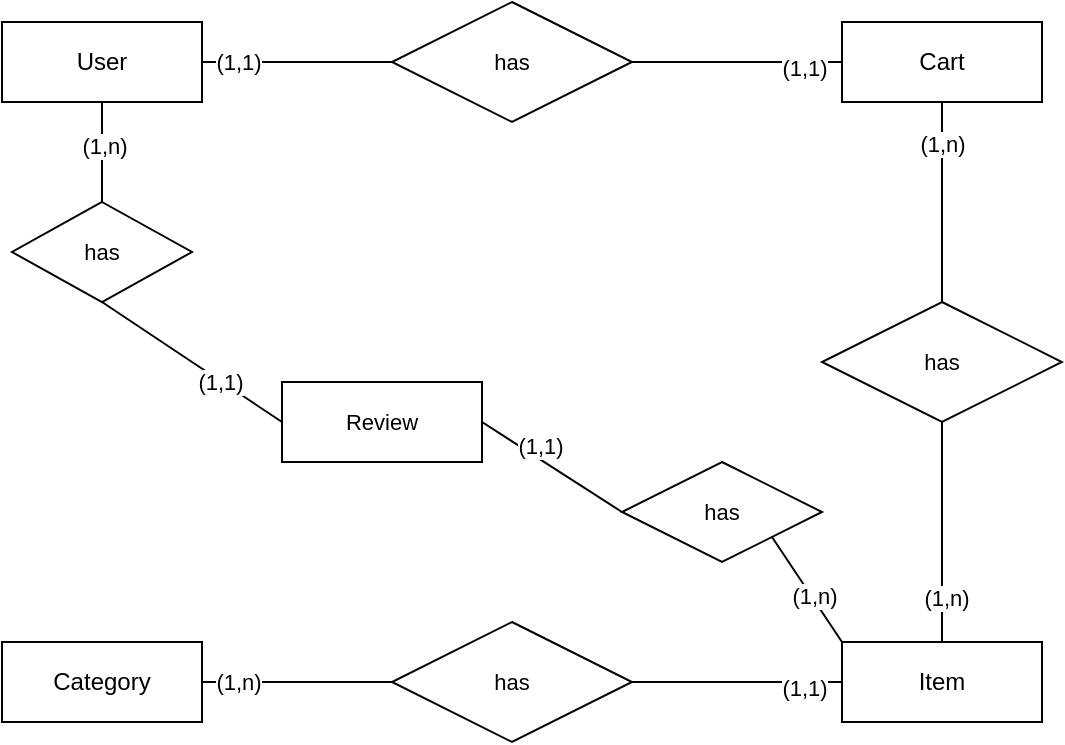<mxfile version="26.0.11">
  <diagram name="Page-1" id="CITMNs4ueDZwXXz0fZRs">
    <mxGraphModel dx="1103" dy="601" grid="1" gridSize="10" guides="1" tooltips="1" connect="1" arrows="1" fold="1" page="1" pageScale="1" pageWidth="850" pageHeight="1100" math="0" shadow="0">
      <root>
        <mxCell id="0" />
        <mxCell id="1" parent="0" />
        <mxCell id="kWKwoJHq_u-fTTJ9m0JK-21" style="edgeStyle=none;shape=connector;rounded=0;orthogonalLoop=1;jettySize=auto;html=1;exitX=0.5;exitY=1;exitDx=0;exitDy=0;strokeColor=default;align=center;verticalAlign=middle;fontFamily=Helvetica;fontSize=11;fontColor=default;labelBackgroundColor=default;endArrow=none;entryX=0.5;entryY=0;entryDx=0;entryDy=0;" edge="1" parent="1" source="kWKwoJHq_u-fTTJ9m0JK-1" target="kWKwoJHq_u-fTTJ9m0JK-22">
          <mxGeometry relative="1" as="geometry">
            <mxPoint x="580" y="330" as="targetPoint" />
          </mxGeometry>
        </mxCell>
        <mxCell id="kWKwoJHq_u-fTTJ9m0JK-24" value="(1,n)" style="edgeLabel;html=1;align=center;verticalAlign=middle;resizable=0;points=[];fontFamily=Helvetica;fontSize=11;fontColor=default;labelBackgroundColor=default;" vertex="1" connectable="0" parent="kWKwoJHq_u-fTTJ9m0JK-21">
          <mxGeometry x="-0.589" relative="1" as="geometry">
            <mxPoint as="offset" />
          </mxGeometry>
        </mxCell>
        <mxCell id="kWKwoJHq_u-fTTJ9m0JK-1" value="Cart" style="whiteSpace=wrap;html=1;align=center;" vertex="1" parent="1">
          <mxGeometry x="530" y="220" width="100" height="40" as="geometry" />
        </mxCell>
        <mxCell id="kWKwoJHq_u-fTTJ9m0JK-27" style="edgeStyle=none;shape=connector;rounded=0;orthogonalLoop=1;jettySize=auto;html=1;exitX=0.5;exitY=1;exitDx=0;exitDy=0;strokeColor=default;align=center;verticalAlign=middle;fontFamily=Helvetica;fontSize=11;fontColor=default;labelBackgroundColor=default;endArrow=none;entryX=0.5;entryY=0;entryDx=0;entryDy=0;" edge="1" parent="1" source="kWKwoJHq_u-fTTJ9m0JK-2" target="kWKwoJHq_u-fTTJ9m0JK-35">
          <mxGeometry relative="1" as="geometry">
            <mxPoint x="160.077" y="280.0" as="targetPoint" />
          </mxGeometry>
        </mxCell>
        <mxCell id="kWKwoJHq_u-fTTJ9m0JK-41" value="(1,n)" style="edgeLabel;html=1;align=center;verticalAlign=middle;resizable=0;points=[];fontFamily=Helvetica;fontSize=11;fontColor=default;labelBackgroundColor=default;" vertex="1" connectable="0" parent="kWKwoJHq_u-fTTJ9m0JK-27">
          <mxGeometry x="-0.117" y="1" relative="1" as="geometry">
            <mxPoint as="offset" />
          </mxGeometry>
        </mxCell>
        <mxCell id="kWKwoJHq_u-fTTJ9m0JK-2" value="User" style="whiteSpace=wrap;html=1;align=center;" vertex="1" parent="1">
          <mxGeometry x="110" y="220" width="100" height="40" as="geometry" />
        </mxCell>
        <mxCell id="kWKwoJHq_u-fTTJ9m0JK-3" value="" style="endArrow=none;html=1;rounded=0;exitX=1;exitY=0.5;exitDx=0;exitDy=0;entryX=0;entryY=0.5;entryDx=0;entryDy=0;" edge="1" parent="1" source="kWKwoJHq_u-fTTJ9m0JK-2" target="kWKwoJHq_u-fTTJ9m0JK-4">
          <mxGeometry width="50" height="50" relative="1" as="geometry">
            <mxPoint x="350" y="380" as="sourcePoint" />
            <mxPoint x="250" y="240" as="targetPoint" />
          </mxGeometry>
        </mxCell>
        <mxCell id="kWKwoJHq_u-fTTJ9m0JK-7" value="(1,1)" style="edgeLabel;html=1;align=center;verticalAlign=middle;resizable=0;points=[];fontFamily=Helvetica;fontSize=11;fontColor=default;labelBackgroundColor=default;" vertex="1" connectable="0" parent="kWKwoJHq_u-fTTJ9m0JK-3">
          <mxGeometry x="-0.621" relative="1" as="geometry">
            <mxPoint as="offset" />
          </mxGeometry>
        </mxCell>
        <mxCell id="kWKwoJHq_u-fTTJ9m0JK-5" style="edgeStyle=none;shape=connector;rounded=0;orthogonalLoop=1;jettySize=auto;html=1;exitX=1;exitY=0.5;exitDx=0;exitDy=0;entryX=0;entryY=0.5;entryDx=0;entryDy=0;strokeColor=default;align=center;verticalAlign=middle;fontFamily=Helvetica;fontSize=11;fontColor=default;labelBackgroundColor=default;endArrow=none;" edge="1" parent="1" source="kWKwoJHq_u-fTTJ9m0JK-4" target="kWKwoJHq_u-fTTJ9m0JK-1">
          <mxGeometry relative="1" as="geometry" />
        </mxCell>
        <mxCell id="kWKwoJHq_u-fTTJ9m0JK-6" value="(1,1)" style="edgeLabel;html=1;align=center;verticalAlign=middle;resizable=0;points=[];fontFamily=Helvetica;fontSize=11;fontColor=default;labelBackgroundColor=default;" vertex="1" connectable="0" parent="kWKwoJHq_u-fTTJ9m0JK-5">
          <mxGeometry x="0.632" y="-3" relative="1" as="geometry">
            <mxPoint as="offset" />
          </mxGeometry>
        </mxCell>
        <mxCell id="kWKwoJHq_u-fTTJ9m0JK-4" value="has" style="shape=rhombus;perimeter=rhombusPerimeter;whiteSpace=wrap;html=1;align=center;fontFamily=Helvetica;fontSize=11;fontColor=default;labelBackgroundColor=default;" vertex="1" parent="1">
          <mxGeometry x="305" y="210" width="120" height="60" as="geometry" />
        </mxCell>
        <mxCell id="kWKwoJHq_u-fTTJ9m0JK-39" style="edgeStyle=none;shape=connector;rounded=0;orthogonalLoop=1;jettySize=auto;html=1;exitX=0;exitY=0;exitDx=0;exitDy=0;entryX=1;entryY=1;entryDx=0;entryDy=0;strokeColor=default;align=center;verticalAlign=middle;fontFamily=Helvetica;fontSize=11;fontColor=default;labelBackgroundColor=default;endArrow=none;" edge="1" parent="1" source="kWKwoJHq_u-fTTJ9m0JK-8" target="kWKwoJHq_u-fTTJ9m0JK-38">
          <mxGeometry relative="1" as="geometry" />
        </mxCell>
        <mxCell id="kWKwoJHq_u-fTTJ9m0JK-44" value="(1,n)" style="edgeLabel;html=1;align=center;verticalAlign=middle;resizable=0;points=[];fontFamily=Helvetica;fontSize=11;fontColor=default;labelBackgroundColor=default;" vertex="1" connectable="0" parent="kWKwoJHq_u-fTTJ9m0JK-39">
          <mxGeometry x="-0.143" y="-1" relative="1" as="geometry">
            <mxPoint as="offset" />
          </mxGeometry>
        </mxCell>
        <mxCell id="kWKwoJHq_u-fTTJ9m0JK-8" value="Item" style="whiteSpace=wrap;html=1;align=center;" vertex="1" parent="1">
          <mxGeometry x="530" y="530" width="100" height="40" as="geometry" />
        </mxCell>
        <mxCell id="kWKwoJHq_u-fTTJ9m0JK-9" value="Category" style="whiteSpace=wrap;html=1;align=center;" vertex="1" parent="1">
          <mxGeometry x="110" y="530" width="100" height="40" as="geometry" />
        </mxCell>
        <mxCell id="kWKwoJHq_u-fTTJ9m0JK-10" value="" style="endArrow=none;html=1;rounded=0;exitX=1;exitY=0.5;exitDx=0;exitDy=0;entryX=0;entryY=0.5;entryDx=0;entryDy=0;" edge="1" parent="1" source="kWKwoJHq_u-fTTJ9m0JK-9" target="kWKwoJHq_u-fTTJ9m0JK-14">
          <mxGeometry width="50" height="50" relative="1" as="geometry">
            <mxPoint x="350" y="690" as="sourcePoint" />
            <mxPoint x="250" y="550" as="targetPoint" />
          </mxGeometry>
        </mxCell>
        <mxCell id="kWKwoJHq_u-fTTJ9m0JK-11" value="(1,n)" style="edgeLabel;html=1;align=center;verticalAlign=middle;resizable=0;points=[];fontFamily=Helvetica;fontSize=11;fontColor=default;labelBackgroundColor=default;" vertex="1" connectable="0" parent="kWKwoJHq_u-fTTJ9m0JK-10">
          <mxGeometry x="-0.621" relative="1" as="geometry">
            <mxPoint as="offset" />
          </mxGeometry>
        </mxCell>
        <mxCell id="kWKwoJHq_u-fTTJ9m0JK-12" style="edgeStyle=none;shape=connector;rounded=0;orthogonalLoop=1;jettySize=auto;html=1;exitX=1;exitY=0.5;exitDx=0;exitDy=0;entryX=0;entryY=0.5;entryDx=0;entryDy=0;strokeColor=default;align=center;verticalAlign=middle;fontFamily=Helvetica;fontSize=11;fontColor=default;labelBackgroundColor=default;endArrow=none;" edge="1" parent="1" source="kWKwoJHq_u-fTTJ9m0JK-14" target="kWKwoJHq_u-fTTJ9m0JK-8">
          <mxGeometry relative="1" as="geometry" />
        </mxCell>
        <mxCell id="kWKwoJHq_u-fTTJ9m0JK-13" value="(1,1)" style="edgeLabel;html=1;align=center;verticalAlign=middle;resizable=0;points=[];fontFamily=Helvetica;fontSize=11;fontColor=default;labelBackgroundColor=default;" vertex="1" connectable="0" parent="kWKwoJHq_u-fTTJ9m0JK-12">
          <mxGeometry x="0.632" y="-3" relative="1" as="geometry">
            <mxPoint as="offset" />
          </mxGeometry>
        </mxCell>
        <mxCell id="kWKwoJHq_u-fTTJ9m0JK-14" value="has" style="shape=rhombus;perimeter=rhombusPerimeter;whiteSpace=wrap;html=1;align=center;fontFamily=Helvetica;fontSize=11;fontColor=default;labelBackgroundColor=default;" vertex="1" parent="1">
          <mxGeometry x="305" y="520" width="120" height="60" as="geometry" />
        </mxCell>
        <mxCell id="kWKwoJHq_u-fTTJ9m0JK-23" style="edgeStyle=none;shape=connector;rounded=0;orthogonalLoop=1;jettySize=auto;html=1;exitX=0.5;exitY=1;exitDx=0;exitDy=0;entryX=0.5;entryY=0;entryDx=0;entryDy=0;strokeColor=default;align=center;verticalAlign=middle;fontFamily=Helvetica;fontSize=11;fontColor=default;labelBackgroundColor=default;endArrow=none;" edge="1" parent="1" source="kWKwoJHq_u-fTTJ9m0JK-22" target="kWKwoJHq_u-fTTJ9m0JK-8">
          <mxGeometry relative="1" as="geometry" />
        </mxCell>
        <mxCell id="kWKwoJHq_u-fTTJ9m0JK-25" value="(1,n)" style="edgeLabel;html=1;align=center;verticalAlign=middle;resizable=0;points=[];fontFamily=Helvetica;fontSize=11;fontColor=default;labelBackgroundColor=default;" vertex="1" connectable="0" parent="kWKwoJHq_u-fTTJ9m0JK-23">
          <mxGeometry x="0.59" y="2" relative="1" as="geometry">
            <mxPoint as="offset" />
          </mxGeometry>
        </mxCell>
        <mxCell id="kWKwoJHq_u-fTTJ9m0JK-22" value="has" style="shape=rhombus;perimeter=rhombusPerimeter;whiteSpace=wrap;html=1;align=center;fontFamily=Helvetica;fontSize=11;fontColor=default;labelBackgroundColor=default;" vertex="1" parent="1">
          <mxGeometry x="520" y="360" width="120" height="60" as="geometry" />
        </mxCell>
        <mxCell id="kWKwoJHq_u-fTTJ9m0JK-26" value="Review" style="whiteSpace=wrap;html=1;align=center;fontFamily=Helvetica;fontSize=11;fontColor=default;labelBackgroundColor=default;" vertex="1" parent="1">
          <mxGeometry x="250" y="400" width="100" height="40" as="geometry" />
        </mxCell>
        <mxCell id="kWKwoJHq_u-fTTJ9m0JK-37" style="edgeStyle=none;shape=connector;rounded=0;orthogonalLoop=1;jettySize=auto;html=1;exitX=0.5;exitY=1;exitDx=0;exitDy=0;entryX=0;entryY=0.5;entryDx=0;entryDy=0;strokeColor=default;align=center;verticalAlign=middle;fontFamily=Helvetica;fontSize=11;fontColor=default;labelBackgroundColor=default;endArrow=none;" edge="1" parent="1" source="kWKwoJHq_u-fTTJ9m0JK-35" target="kWKwoJHq_u-fTTJ9m0JK-26">
          <mxGeometry relative="1" as="geometry" />
        </mxCell>
        <mxCell id="kWKwoJHq_u-fTTJ9m0JK-42" value="(1,1)" style="edgeLabel;html=1;align=center;verticalAlign=middle;resizable=0;points=[];fontFamily=Helvetica;fontSize=11;fontColor=default;labelBackgroundColor=default;" vertex="1" connectable="0" parent="kWKwoJHq_u-fTTJ9m0JK-37">
          <mxGeometry x="0.312" relative="1" as="geometry">
            <mxPoint as="offset" />
          </mxGeometry>
        </mxCell>
        <mxCell id="kWKwoJHq_u-fTTJ9m0JK-35" value="has" style="shape=rhombus;perimeter=rhombusPerimeter;whiteSpace=wrap;html=1;align=center;fontFamily=Helvetica;fontSize=11;fontColor=default;labelBackgroundColor=default;" vertex="1" parent="1">
          <mxGeometry x="115" y="310" width="90" height="50" as="geometry" />
        </mxCell>
        <mxCell id="kWKwoJHq_u-fTTJ9m0JK-40" style="edgeStyle=none;shape=connector;rounded=0;orthogonalLoop=1;jettySize=auto;html=1;exitX=0;exitY=0.5;exitDx=0;exitDy=0;entryX=1;entryY=0.5;entryDx=0;entryDy=0;strokeColor=default;align=center;verticalAlign=middle;fontFamily=Helvetica;fontSize=11;fontColor=default;labelBackgroundColor=default;endArrow=none;" edge="1" parent="1" source="kWKwoJHq_u-fTTJ9m0JK-38" target="kWKwoJHq_u-fTTJ9m0JK-26">
          <mxGeometry relative="1" as="geometry" />
        </mxCell>
        <mxCell id="kWKwoJHq_u-fTTJ9m0JK-43" value="(1,1)" style="edgeLabel;html=1;align=center;verticalAlign=middle;resizable=0;points=[];fontFamily=Helvetica;fontSize=11;fontColor=default;labelBackgroundColor=default;" vertex="1" connectable="0" parent="kWKwoJHq_u-fTTJ9m0JK-40">
          <mxGeometry x="0.643" relative="1" as="geometry">
            <mxPoint x="16" y="4" as="offset" />
          </mxGeometry>
        </mxCell>
        <mxCell id="kWKwoJHq_u-fTTJ9m0JK-38" value="has" style="shape=rhombus;perimeter=rhombusPerimeter;whiteSpace=wrap;html=1;align=center;fontFamily=Helvetica;fontSize=11;fontColor=default;labelBackgroundColor=default;" vertex="1" parent="1">
          <mxGeometry x="420" y="440" width="100" height="50" as="geometry" />
        </mxCell>
      </root>
    </mxGraphModel>
  </diagram>
</mxfile>
